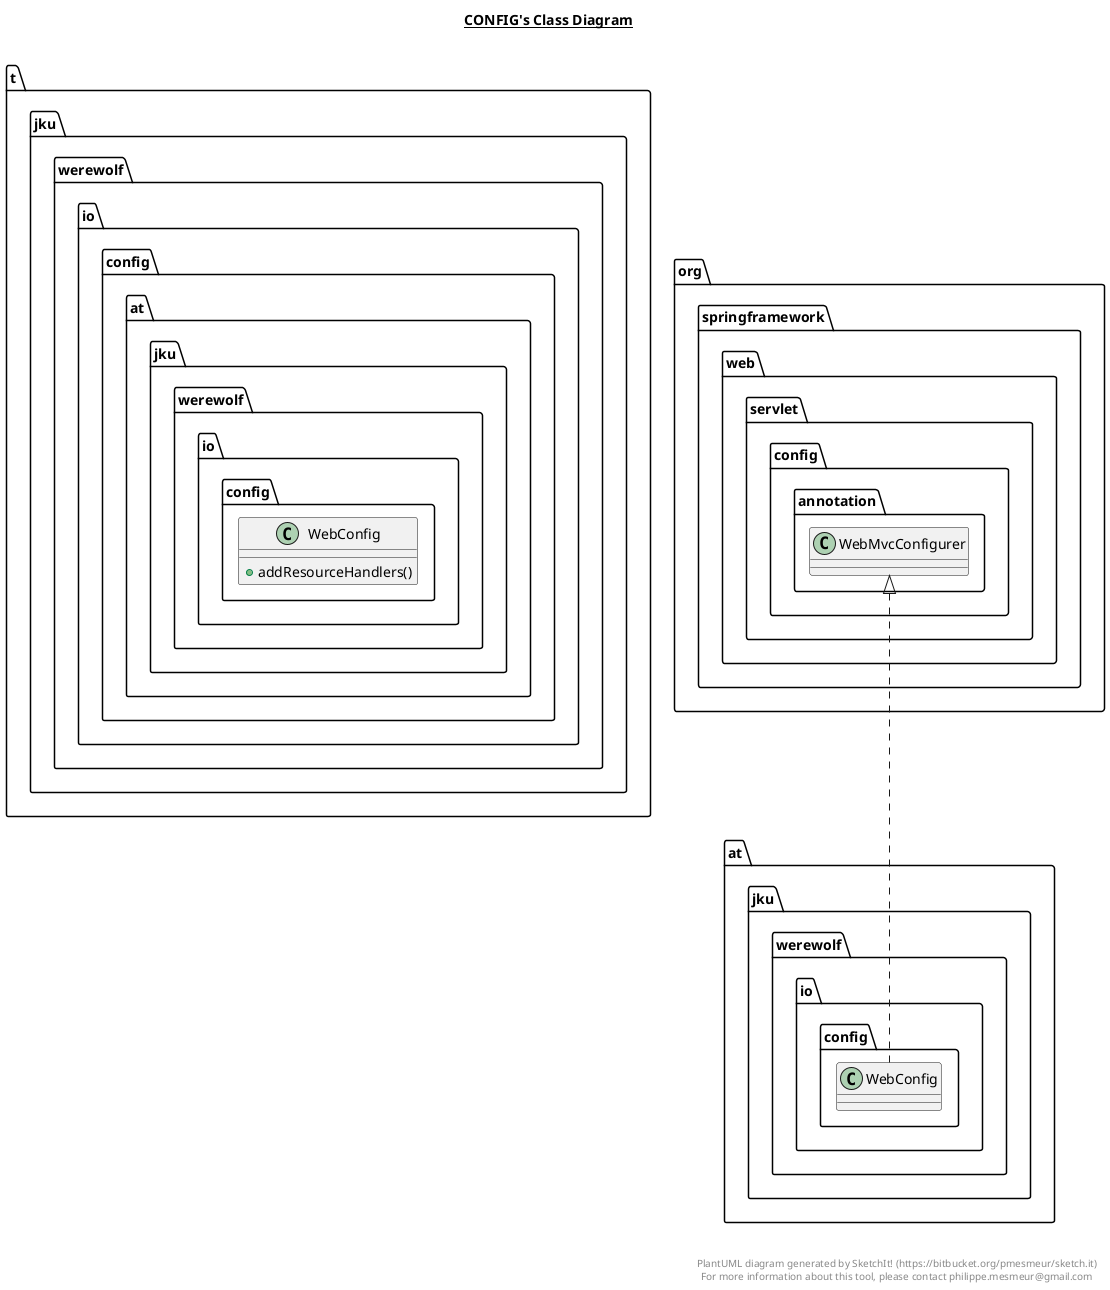 @startuml

title __CONFIG's Class Diagram__\n


    namespace t.jku.werewolf.io {
      namespace config {
        class at.jku.werewolf.io.config.WebConfig {
            + addResourceHandlers()
        }
      }
    }

  

  at.jku.werewolf.io.config.WebConfig .up.|> org.springframework.web.servlet.config.annotation.WebMvcConfigurer


right footer


PlantUML diagram generated by SketchIt! (https://bitbucket.org/pmesmeur/sketch.it)
For more information about this tool, please contact philippe.mesmeur@gmail.com
endfooter

@enduml
